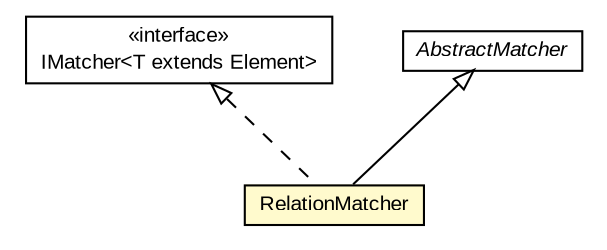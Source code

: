 #!/usr/local/bin/dot
#
# Class diagram 
# Generated by UMLGraph version R5_6-24-gf6e263 (http://www.umlgraph.org/)
#

digraph G {
	edge [fontname="arial",fontsize=10,labelfontname="arial",labelfontsize=10];
	node [fontname="arial",fontsize=10,shape=plaintext];
	nodesep=0.25;
	ranksep=0.5;
	// edu.arizona.biosemantics.semanticmarkup.eval.matcher.IMatcher<T extends edu.arizona.biosemantics.semanticmarkup.model.Element>
	c123940 [label=<<table title="edu.arizona.biosemantics.semanticmarkup.eval.matcher.IMatcher" border="0" cellborder="1" cellspacing="0" cellpadding="2" port="p" href="../../../../../eval/matcher/IMatcher.html">
		<tr><td><table border="0" cellspacing="0" cellpadding="1">
<tr><td align="center" balign="center"> &#171;interface&#187; </td></tr>
<tr><td align="center" balign="center"> IMatcher&lt;T extends Element&gt; </td></tr>
		</table></td></tr>
		</table>>, URL="../../../../../eval/matcher/IMatcher.html", fontname="arial", fontcolor="black", fontsize=10.0];
	// edu.arizona.biosemantics.semanticmarkup.eval.matcher.AbstractMatcher
	c123941 [label=<<table title="edu.arizona.biosemantics.semanticmarkup.eval.matcher.AbstractMatcher" border="0" cellborder="1" cellspacing="0" cellpadding="2" port="p" href="../../../../../eval/matcher/AbstractMatcher.html">
		<tr><td><table border="0" cellspacing="0" cellpadding="1">
<tr><td align="center" balign="center"><font face="arial italic"> AbstractMatcher </font></td></tr>
		</table></td></tr>
		</table>>, URL="../../../../../eval/matcher/AbstractMatcher.html", fontname="arial", fontcolor="black", fontsize=10.0];
	// edu.arizona.biosemantics.semanticmarkup.markupelement.description.eval.matcher.partial.RelationMatcher
	c124051 [label=<<table title="edu.arizona.biosemantics.semanticmarkup.markupelement.description.eval.matcher.partial.RelationMatcher" border="0" cellborder="1" cellspacing="0" cellpadding="2" port="p" bgcolor="lemonChiffon" href="./RelationMatcher.html">
		<tr><td><table border="0" cellspacing="0" cellpadding="1">
<tr><td align="center" balign="center"> RelationMatcher </td></tr>
		</table></td></tr>
		</table>>, URL="./RelationMatcher.html", fontname="arial", fontcolor="black", fontsize=10.0];
	//edu.arizona.biosemantics.semanticmarkup.markupelement.description.eval.matcher.partial.RelationMatcher extends edu.arizona.biosemantics.semanticmarkup.eval.matcher.AbstractMatcher
	c123941:p -> c124051:p [dir=back,arrowtail=empty];
	//edu.arizona.biosemantics.semanticmarkup.markupelement.description.eval.matcher.partial.RelationMatcher implements edu.arizona.biosemantics.semanticmarkup.eval.matcher.IMatcher<T extends edu.arizona.biosemantics.semanticmarkup.model.Element>
	c123940:p -> c124051:p [dir=back,arrowtail=empty,style=dashed];
}

